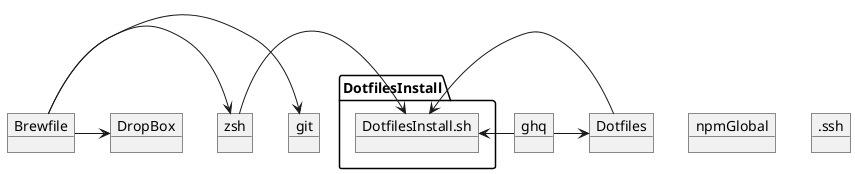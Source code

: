 @startuml

object Brewfile

object git
object ghq
object zsh

object DropBox

object Dotfiles
object DotfilesInstall.sh
object npmGlobal

object .ssh

Brewfile->git
Brewfile->zsh
Brewfile->DropBox
zsh->DotfilesInstall.sh
ghq->Dotfiles

ghq->DotfilesInstall.sh
Dotfiles->DotfilesInstall.sh

@enduml
